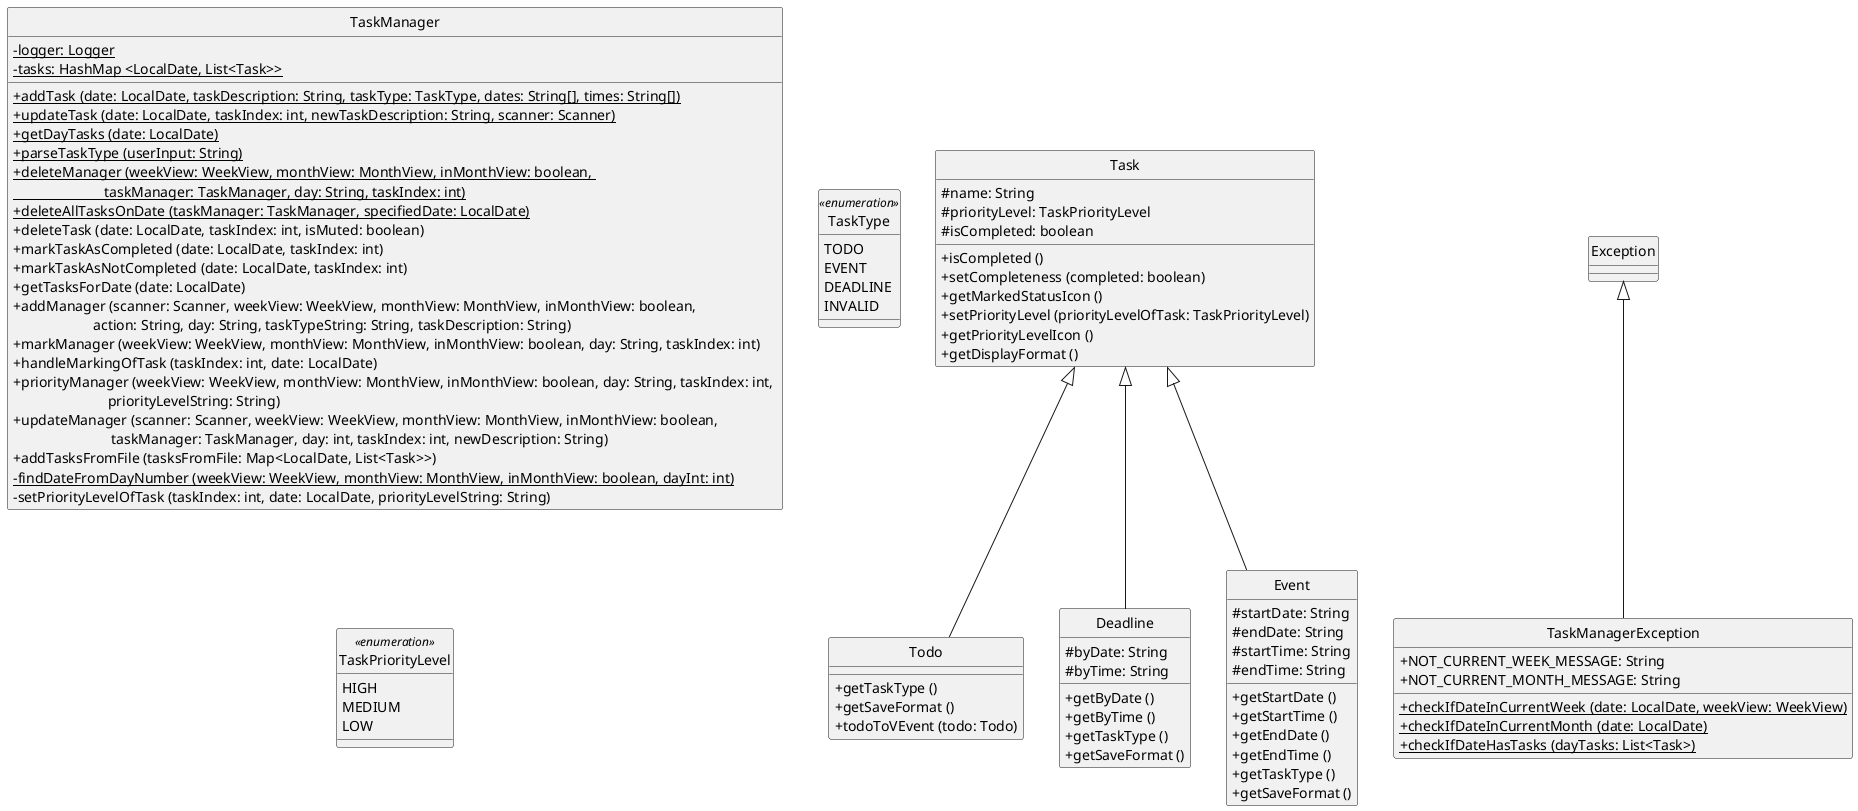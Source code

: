 @startuml

skinparam classAttributeIconSize 0

class TaskManager {
- {static} logger: Logger
- {static} tasks: HashMap <LocalDate, List<Task>>
+ {static} addTask (date: LocalDate, taskDescription: String, taskType: TaskType, dates: String[], times: String[])
+ {static} updateTask (date: LocalDate, taskIndex: int, newTaskDescription: String, scanner: Scanner)
+ {static} getDayTasks (date: LocalDate)
+ {static} parseTaskType (userInput: String)
+ {static} deleteManager (weekView: WeekView, monthView: MonthView, inMonthView: boolean, \n                         taskManager: TaskManager, day: String, taskIndex: int)
+ {static} deleteAllTasksOnDate (taskManager: TaskManager, specifiedDate: LocalDate)
+ deleteTask (date: LocalDate, taskIndex: int, isMuted: boolean)
+ markTaskAsCompleted (date: LocalDate, taskIndex: int)
+ markTaskAsNotCompleted (date: LocalDate, taskIndex: int)
+ getTasksForDate (date: LocalDate)
+ addManager (scanner: Scanner, weekView: WeekView, monthView: MonthView, inMonthView: boolean, \n                      action: String, day: String, taskTypeString: String, taskDescription: String)
+ markManager (weekView: WeekView, monthView: MonthView, inMonthView: boolean, day: String, taskIndex: int)
+ handleMarkingOfTask (taskIndex: int, date: LocalDate)
+ priorityManager (weekView: WeekView, monthView: MonthView, inMonthView: boolean, day: String, taskIndex: int, \n                          priorityLevelString: String)
+ updateManager (scanner: Scanner, weekView: WeekView, monthView: MonthView, inMonthView: boolean, \n                           taskManager: TaskManager, day: int, taskIndex: int, newDescription: String)
+ addTasksFromFile (tasksFromFile: Map<LocalDate, List<Task>>)
- {static} findDateFromDayNumber (weekView: WeekView, monthView: MonthView, inMonthView: boolean, dayInt: int)
- setPriorityLevelOfTask (taskIndex: int, date: LocalDate, priorityLevelString: String)
}

class Task {
# name: String
# priorityLevel: TaskPriorityLevel
# isCompleted: boolean
+ isCompleted ()
+ setCompleteness (completed: boolean)
+ getMarkedStatusIcon ()
+ setPriorityLevel (priorityLevelOfTask: TaskPriorityLevel)
+ getPriorityLevelIcon ()
+ getDisplayFormat ()
}

class Todo extends Task {
+ getTaskType ()
+ getSaveFormat ()
+ todoToVEvent (todo: Todo)
}

class Deadline extends Task {
# byDate: String
# byTime: String
+ getByDate ()
+ getByTime ()
+ getTaskType ()
+ getSaveFormat ()
}
class Event extends Task {
# startDate: String
# endDate: String
# startTime: String
# endTime: String
+ getStartDate ()
+ getStartTime ()
+ getEndDate ()
+ getEndTime ()
+ getTaskType ()
+ getSaveFormat ()
}

class TaskManagerException extends Exception {
+ NOT_CURRENT_WEEK_MESSAGE: String
+ NOT_CURRENT_MONTH_MESSAGE: String
+ {static} checkIfDateInCurrentWeek (date: LocalDate, weekView: WeekView)
+ {static} checkIfDateInCurrentMonth (date: LocalDate)
+ {static} checkIfDateHasTasks (dayTasks: List<Task>)
}

enum TaskType <<enumeration>> {
TODO
EVENT
DEADLINE
INVALID
}

enum TaskPriorityLevel <<enumeration>> {
HIGH
MEDIUM
LOW
}

hide circle

@enduml
